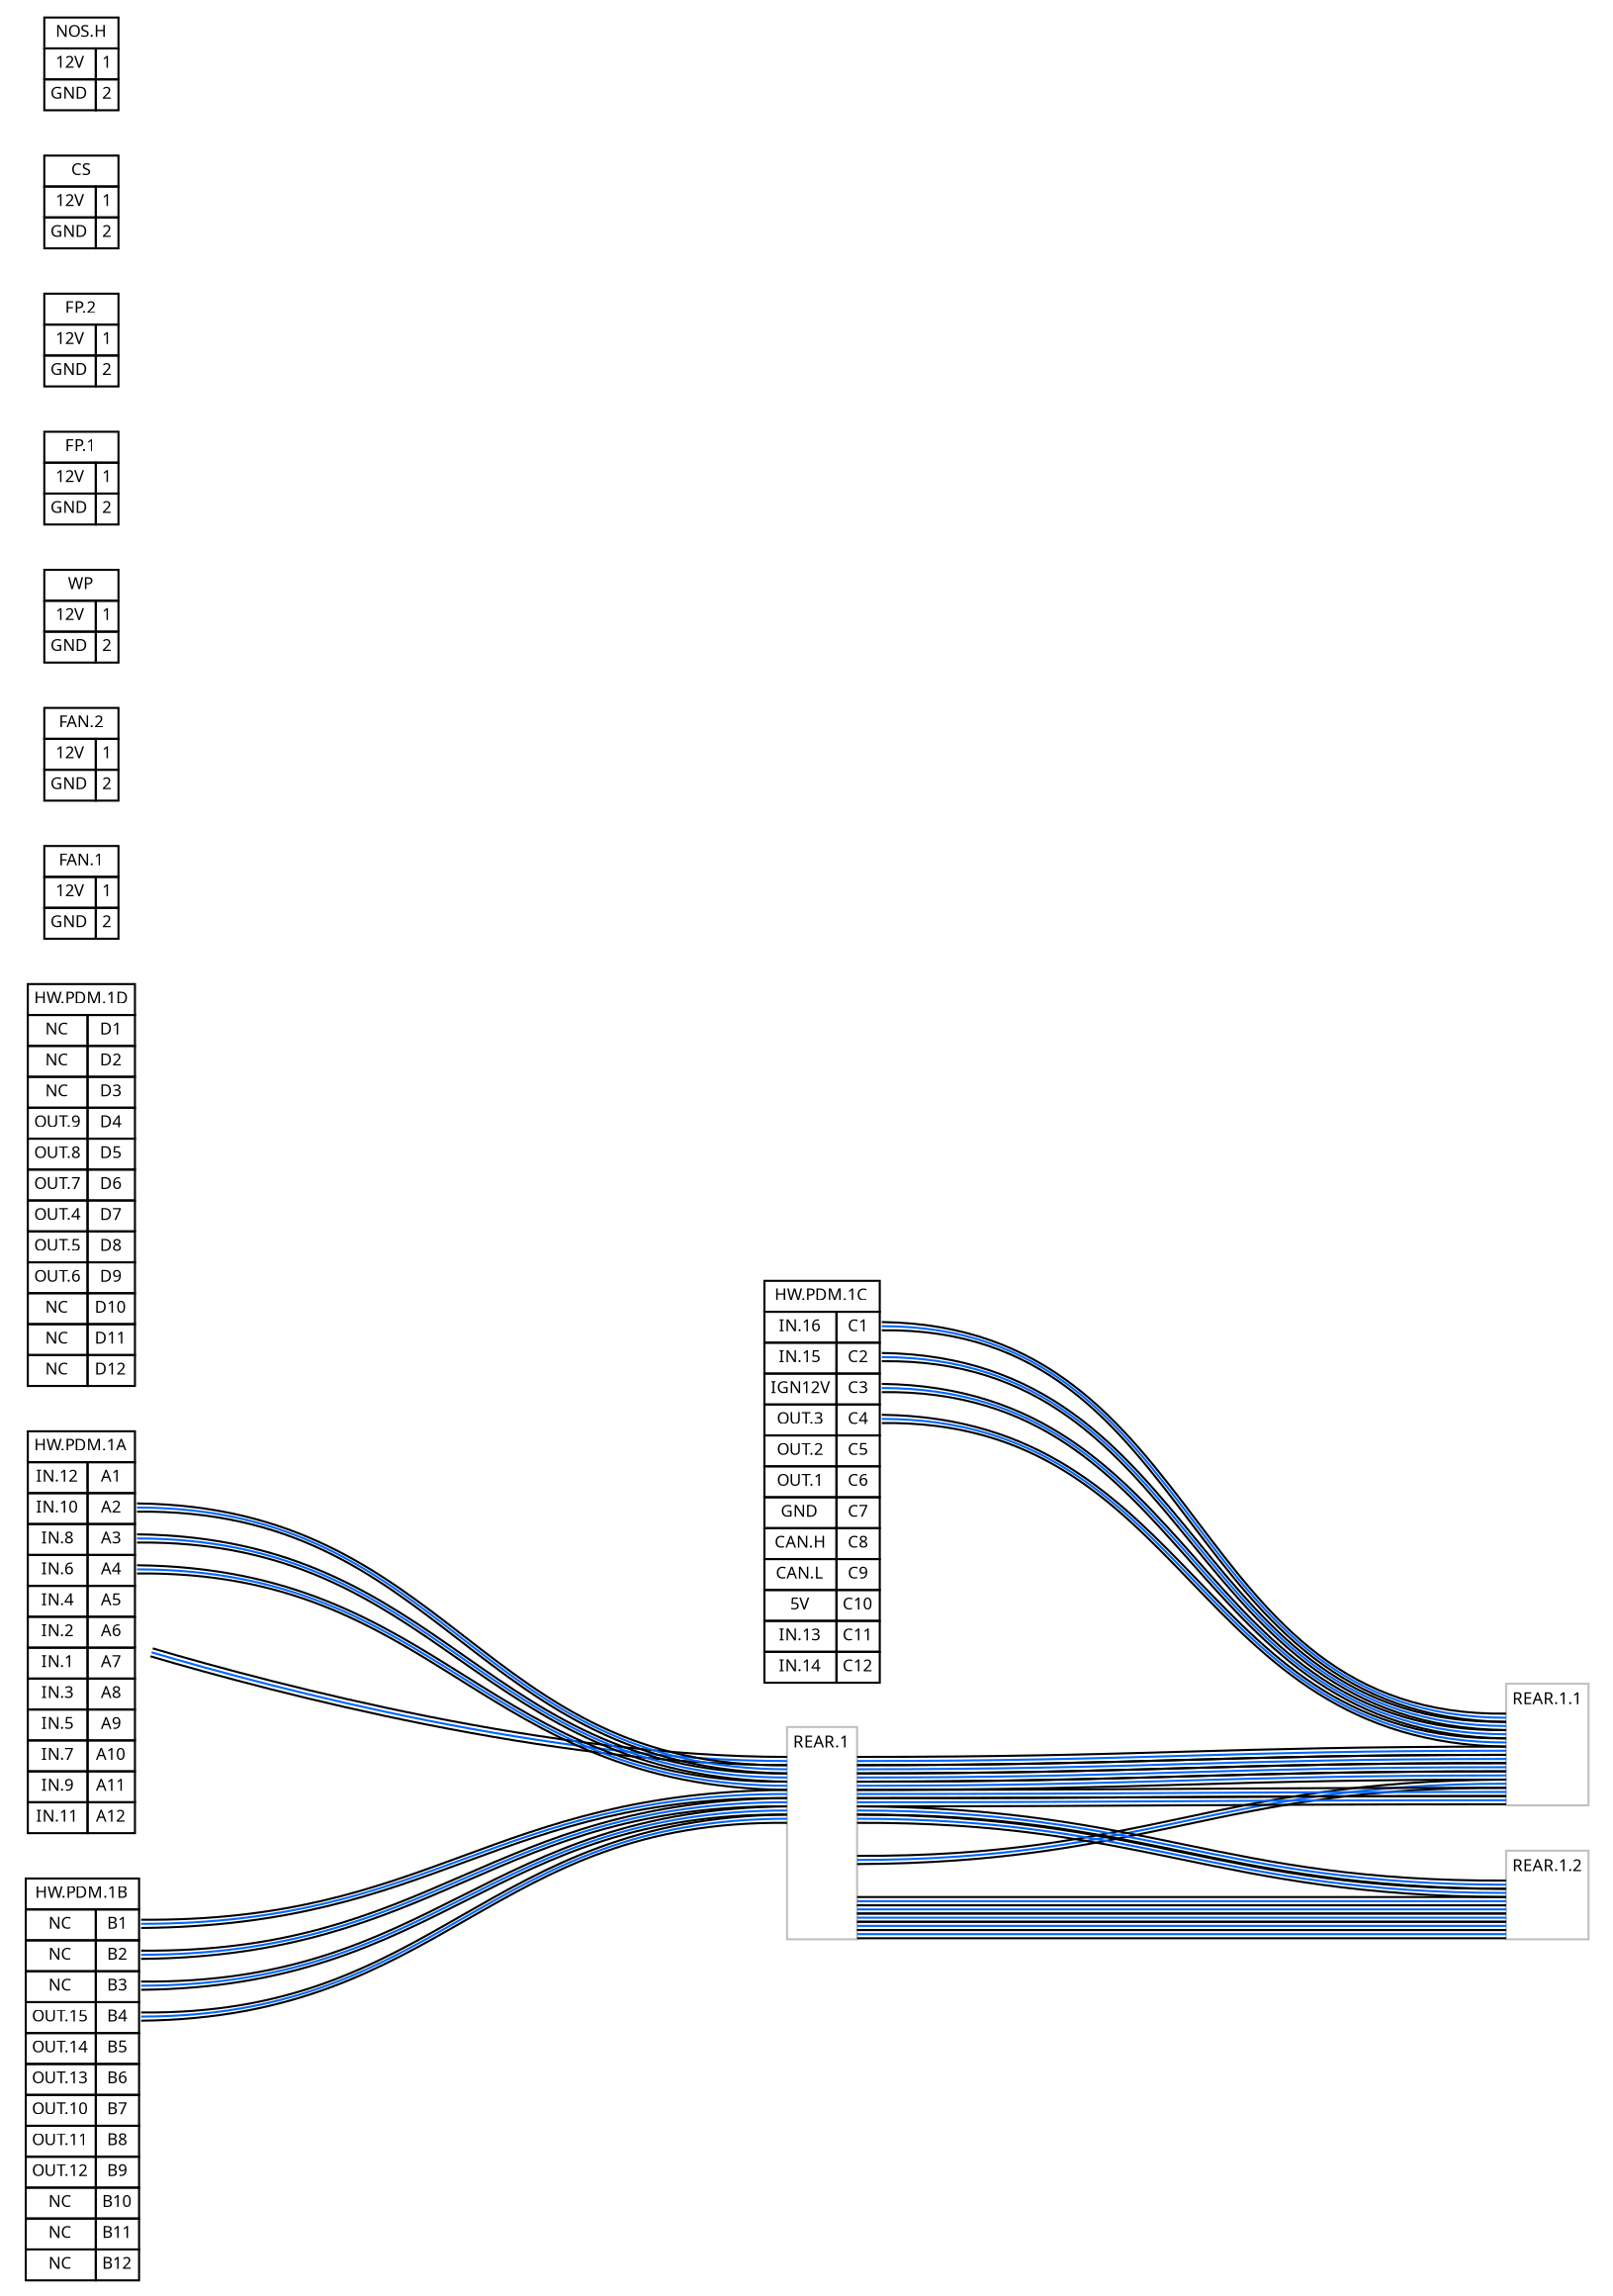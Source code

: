 
graph {nodesep=.2 ranksep=4 rankdir=LR

node [shape=none fontname="Lucida Console" fontsize=8];
edge [color="#000000:#0066ff:#000000"];

"HW.PDM.1A" [label = <<TABLE border="0" cellspacing="0" cellborder="1"><TR><TD colspan="2">HW.PDM.1A</TD></TR><TR><TD PORT="A1L">IN.12</TD><TD PORT="A1R">A1</TD></TR><TR><TD PORT="A2L">IN.10</TD><TD PORT="A2R">A2</TD></TR><TR><TD PORT="A3L">IN.8</TD><TD PORT="A3R">A3</TD></TR><TR><TD PORT="A4L">IN.6</TD><TD PORT="A4R">A4</TD></TR><TR><TD PORT="A5L">IN.4</TD><TD PORT="A5R">A5</TD></TR><TR><TD PORT="A6L">IN.2</TD><TD PORT="A6R">A6</TD></TR><TR><TD PORT="A7L">IN.1</TD><TD PORT="A7R">A7</TD></TR><TR><TD PORT="A8L">IN.3</TD><TD PORT="A8R">A8</TD></TR><TR><TD PORT="A9L">IN.5</TD><TD PORT="A9R">A9</TD></TR><TR><TD PORT="A10L">IN.7</TD><TD PORT="A10R">A10</TD></TR><TR><TD PORT="A11L">IN.9</TD><TD PORT="A11R">A11</TD></TR><TR><TD PORT="A12L">IN.11</TD><TD PORT="A12R">A12</TD></TR></TABLE>>];
"HW.PDM.1B" [label = <<TABLE border="0" cellspacing="0" cellborder="1"><TR><TD colspan="2">HW.PDM.1B</TD></TR><TR><TD PORT="B1L">NC</TD><TD PORT="B1R">B1</TD></TR><TR><TD PORT="B2L">NC</TD><TD PORT="B2R">B2</TD></TR><TR><TD PORT="B3L">NC</TD><TD PORT="B3R">B3</TD></TR><TR><TD PORT="B4L">OUT.15</TD><TD PORT="B4R">B4</TD></TR><TR><TD PORT="B5L">OUT.14</TD><TD PORT="B5R">B5</TD></TR><TR><TD PORT="B6L">OUT.13</TD><TD PORT="B6R">B6</TD></TR><TR><TD PORT="B7L">OUT.10</TD><TD PORT="B7R">B7</TD></TR><TR><TD PORT="B8L">OUT.11</TD><TD PORT="B8R">B8</TD></TR><TR><TD PORT="B9L">OUT.12</TD><TD PORT="B9R">B9</TD></TR><TR><TD PORT="B10L">NC</TD><TD PORT="B10R">B10</TD></TR><TR><TD PORT="B11L">NC</TD><TD PORT="B11R">B11</TD></TR><TR><TD PORT="B12L">NC</TD><TD PORT="B12R">B12</TD></TR></TABLE>>];
"HW.PDM.1C" [label = <<TABLE border="0" cellspacing="0" cellborder="1"><TR><TD colspan="2">HW.PDM.1C</TD></TR><TR><TD PORT="C1L">IN.16</TD><TD PORT="C1R">C1</TD></TR><TR><TD PORT="C2L">IN.15</TD><TD PORT="C2R">C2</TD></TR><TR><TD PORT="C3L">IGN12V</TD><TD PORT="C3R">C3</TD></TR><TR><TD PORT="C4L">OUT.3</TD><TD PORT="C4R">C4</TD></TR><TR><TD PORT="C5L">OUT.2</TD><TD PORT="C5R">C5</TD></TR><TR><TD PORT="C6L">OUT.1</TD><TD PORT="C6R">C6</TD></TR><TR><TD PORT="C7L">GND</TD><TD PORT="C7R">C7</TD></TR><TR><TD PORT="C8L">CAN.H</TD><TD PORT="C8R">C8</TD></TR><TR><TD PORT="C9L">CAN.L</TD><TD PORT="C9R">C9</TD></TR><TR><TD PORT="C10L">5V</TD><TD PORT="C10R">C10</TD></TR><TR><TD PORT="C11L">IN.13</TD><TD PORT="C11R">C11</TD></TR><TR><TD PORT="C12L">IN.14</TD><TD PORT="C12R">C12</TD></TR></TABLE>>];
"HW.PDM.1D" [label = <<TABLE border="0" cellspacing="0" cellborder="1"><TR><TD colspan="2">HW.PDM.1D</TD></TR><TR><TD PORT="D1L">NC</TD><TD PORT="D1R">D1</TD></TR><TR><TD PORT="D2L">NC</TD><TD PORT="D2R">D2</TD></TR><TR><TD PORT="D3L">NC</TD><TD PORT="D3R">D3</TD></TR><TR><TD PORT="D4L">OUT.9</TD><TD PORT="D4R">D4</TD></TR><TR><TD PORT="D5L">OUT.8</TD><TD PORT="D5R">D5</TD></TR><TR><TD PORT="D6L">OUT.7</TD><TD PORT="D6R">D6</TD></TR><TR><TD PORT="D7L">OUT.4</TD><TD PORT="D7R">D7</TD></TR><TR><TD PORT="D8L">OUT.5</TD><TD PORT="D8R">D8</TD></TR><TR><TD PORT="D9L">OUT.6</TD><TD PORT="D9R">D9</TD></TR><TR><TD PORT="D10L">NC</TD><TD PORT="D10R">D10</TD></TR><TR><TD PORT="D11L">NC</TD><TD PORT="D11R">D11</TD></TR><TR><TD PORT="D12L">NC</TD><TD PORT="D12R">D12</TD></TR></TABLE>>];
"FAN.1" [label = <<TABLE border="0" cellspacing="0" cellborder="1"><TR><TD colspan="2">FAN.1</TD></TR><TR><TD PORT="1L">12V</TD><TD PORT="1R">1</TD></TR><TR><TD PORT="2L">GND</TD><TD PORT="2R">2</TD></TR></TABLE>>];
"FAN.2" [label = <<TABLE border="0" cellspacing="0" cellborder="1"><TR><TD colspan="2">FAN.2</TD></TR><TR><TD PORT="1L">12V</TD><TD PORT="1R">1</TD></TR><TR><TD PORT="2L">GND</TD><TD PORT="2R">2</TD></TR></TABLE>>];
"WP" [label = <<TABLE border="0" cellspacing="0" cellborder="1"><TR><TD colspan="2">WP</TD></TR><TR><TD PORT="1L">12V</TD><TD PORT="1R">1</TD></TR><TR><TD PORT="2L">GND</TD><TD PORT="2R">2</TD></TR></TABLE>>];
"FP.1" [label = <<TABLE border="0" cellspacing="0" cellborder="1"><TR><TD colspan="2">FP.1</TD></TR><TR><TD PORT="1L">12V</TD><TD PORT="1R">1</TD></TR><TR><TD PORT="2L">GND</TD><TD PORT="2R">2</TD></TR></TABLE>>];
"FP.2" [label = <<TABLE border="0" cellspacing="0" cellborder="1"><TR><TD colspan="2">FP.2</TD></TR><TR><TD PORT="1L">12V</TD><TD PORT="1R">1</TD></TR><TR><TD PORT="2L">GND</TD><TD PORT="2R">2</TD></TR></TABLE>>];
"CS" [label = <<TABLE border="0" cellspacing="0" cellborder="1"><TR><TD colspan="2">CS</TD></TR><TR><TD PORT="1L">12V</TD><TD PORT="1R">1</TD></TR><TR><TD PORT="2L">GND</TD><TD PORT="2R">2</TD></TR></TABLE>>];
"NOS.H" [label = <<TABLE border="0" cellspacing="0" cellborder="1"><TR><TD colspan="2">NOS.H</TD></TR><TR><TD PORT="1L">12V</TD><TD PORT="1R">1</TD></TR><TR><TD PORT="2L">GND</TD><TD PORT="2R">2</TD></TR></TABLE>>];
"REAR.1" [label = <<TABLE border="1" cellspacing="0" color="grey" cellborder="0"><TR><TD colspan="2">REAR.1</TD></TR><TR><TD PORT="0L"></TD><TD PORT="0R"></TD></TR><TR><TD PORT="1L"></TD><TD PORT="1R"></TD></TR><TR><TD PORT="2L"></TD><TD PORT="2R"></TD></TR><TR><TD PORT="3L"></TD><TD PORT="3R"></TD></TR><TR><TD PORT="5L"></TD><TD PORT="5R"></TD></TR><TR><TD PORT="6L"></TD><TD PORT="6R"></TD></TR><TR><TD PORT="7L"></TD><TD PORT="7R"></TD></TR><TR><TD PORT="8L"></TD><TD PORT="8R"></TD></TR><TR><TD PORT="0L"></TD><TD PORT="0R"></TD></TR><TR><TD PORT="1L"></TD><TD PORT="1R"></TD></TR><TR><TD PORT="2L"></TD><TD PORT="2R"></TD></TR><TR><TD PORT="3L"></TD><TD PORT="3R"></TD></TR><TR><TD PORT="4L"></TD><TD PORT="4R"></TD></TR><TR><TD PORT="5L"></TD><TD PORT="5R"></TD></TR><TR><TD PORT="6L"></TD><TD PORT="6R"></TD></TR><TR><TD PORT="7L"></TD><TD PORT="7R"></TD></TR><TR><TD PORT="8L"></TD><TD PORT="8R"></TD></TR><TR><TD PORT="9L"></TD><TD PORT="9R"></TD></TR><TR><TD PORT="10L"></TD><TD PORT="10R"></TD></TR><TR><TD PORT="12L"></TD><TD PORT="12R"></TD></TR><TR><TD PORT="13L"></TD><TD PORT="13R"></TD></TR><TR><TD PORT="14L"></TD><TD PORT="14R"></TD></TR></TABLE>>];
"REAR.1.1" [label = <<TABLE border="1" cellspacing="0" color="grey" cellborder="0"><TR><TD colspan="2">REAR.1.1</TD></TR><TR><TD PORT="10L"></TD><TD PORT="10R"></TD></TR><TR><TD PORT="11L"></TD><TD PORT="11R"></TD></TR><TR><TD PORT="12L"></TD><TD PORT="12R"></TD></TR><TR><TD PORT="13L"></TD><TD PORT="13R"></TD></TR><TR><TD PORT="0L"></TD><TD PORT="0R"></TD></TR><TR><TD PORT="1L"></TD><TD PORT="1R"></TD></TR><TR><TD PORT="2L"></TD><TD PORT="2R"></TD></TR><TR><TD PORT="3L"></TD><TD PORT="3R"></TD></TR><TR><TD PORT="4L"></TD><TD PORT="4R"></TD></TR><TR><TD PORT="5L"></TD><TD PORT="5R"></TD></TR><TR><TD PORT="6L"></TD><TD PORT="6R"></TD></TR></TABLE>>];
"REAR.1.2" [label = <<TABLE border="1" cellspacing="0" color="grey" cellborder="0"><TR><TD colspan="2">REAR.1.2</TD></TR><TR><TD PORT="0L"></TD><TD PORT="0R"></TD></TR><TR><TD PORT="1L"></TD><TD PORT="1R"></TD></TR><TR><TD PORT="2L"></TD><TD PORT="2R"></TD></TR><TR><TD PORT="3L"></TD><TD PORT="3R"></TD></TR><TR><TD PORT="4L"></TD><TD PORT="4R"></TD></TR><TR><TD PORT="5L"></TD><TD PORT="5R"></TD></TR><TR><TD PORT="6L"></TD><TD PORT="6R"></TD></TR></TABLE>>];
"HW.PDM.1A":"C1R" -- "REAR.1":"0L"
"HW.PDM.1A":"A2R" -- "REAR.1":"1L"
"HW.PDM.1A":"A3R" -- "REAR.1":"2L"
"HW.PDM.1A":"A4R" -- "REAR.1":"3L"
"HW.PDM.1B":"B1R" -- "REAR.1":"5L"
"HW.PDM.1B":"B2R" -- "REAR.1":"6L"
"HW.PDM.1B":"B3R" -- "REAR.1":"7L"
"HW.PDM.1B":"B4R" -- "REAR.1":"8L"
"HW.PDM.1C":"C1R" -- "REAR.1.1":"10L"
"HW.PDM.1C":"C2R" -- "REAR.1.1":"11L"
"HW.PDM.1C":"C3R" -- "REAR.1.1":"12L"
"HW.PDM.1C":"C4R" -- "REAR.1.1":"13L"
"REAR.1":"0R" -- "REAR.1.1":"0L"
"REAR.1":"1R" -- "REAR.1.1":"1L"
"REAR.1":"2R" -- "REAR.1.1":"2L"
"REAR.1":"3R" -- "REAR.1.1":"3L"
"REAR.1":"4R" -- "REAR.1.1":"4L"
"REAR.1":"5R" -- "REAR.1.1":"5L"
"REAR.1":"6R" -- "REAR.1.1":"6L"
"REAR.1":"7R" -- "REAR.1.2":"0L"
"REAR.1":"8R" -- "REAR.1.2":"1L"
"REAR.1":"9R" -- "REAR.1.2":"2L"
"REAR.1":"10R" -- "REAR.1.2":"3L"
"REAR.1":"12R" -- "REAR.1.2":"4L"
"REAR.1":"13R" -- "REAR.1.2":"5L"
"REAR.1":"14R" -- "REAR.1.2":"6L"
}